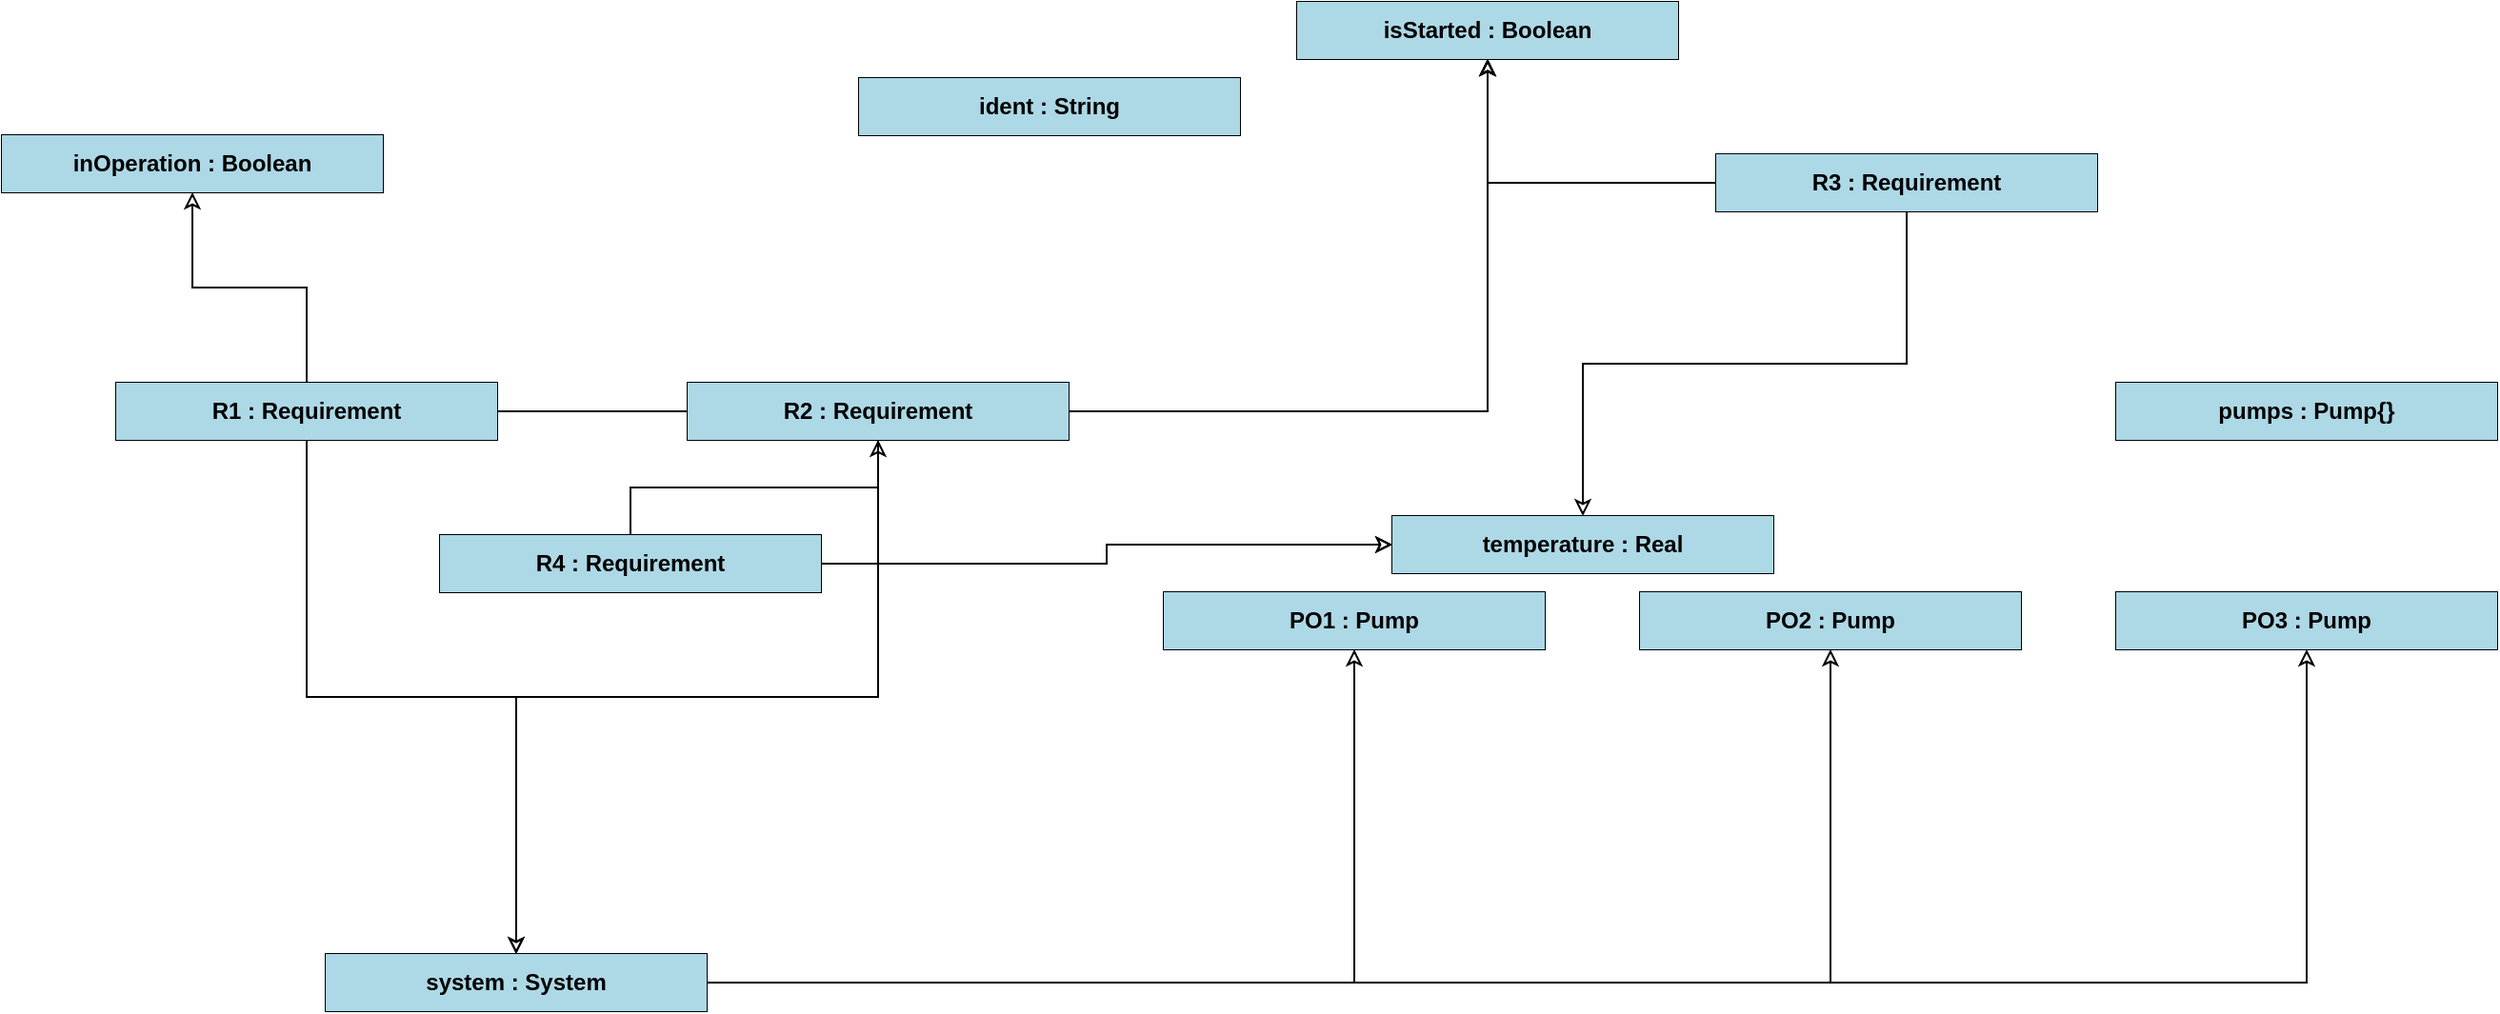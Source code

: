 <mxfile>
    <diagram id="d1753266723993" name="Page-1">
        <mxGraphModel dx="1685" dy="1613" grid="1" gridSize="10" guides="1" tooltips="1" connect="1" arrows="1" fold="1" page="1" pageScale="1" pageWidth="850" pageHeight="1100" math="0" shadow="0">
            <root>
                <mxCell id="0"/>
                <mxCell id="1" parent="0"/>
                <mxCell id="table_ident" style="shape=table;container=1;recursiveResize=0;strokeColor=#000;" parent="1" vertex="1">
                    <mxGeometry x="150" y="30" width="200" height="30" as="geometry"/>
                </mxCell>
                <mxCell id="r0" style="shape=tableRow;startSize=0;fillColor=none;" parent="table_ident" vertex="1">
                    <mxGeometry width="200" height="30" as="geometry"/>
                </mxCell>
                <mxCell id="c1" value="&lt;b&gt;ident : String&lt;/b&gt;" style="html=1;verticalAlign=middle;whiteSpace=wrap;overflow=visible;align=center;fillColor=#ADD8E6;strokeColor=none" parent="r0" vertex="1">
                    <mxGeometry width="200" height="30" as="geometry"/>
                </mxCell>
                <mxCell id="table_isStarted" style="shape=table;container=1;recursiveResize=0;strokeColor=#000;" parent="1" vertex="1">
                    <mxGeometry x="380" y="-10" width="200" height="30" as="geometry"/>
                </mxCell>
                <mxCell id="r2" style="shape=tableRow;startSize=0;fillColor=none;" parent="table_isStarted" vertex="1">
                    <mxGeometry width="200" height="30" as="geometry"/>
                </mxCell>
                <mxCell id="c3" value="&lt;b&gt;isStarted : Boolean&lt;/b&gt;" style="html=1;verticalAlign=middle;whiteSpace=wrap;overflow=visible;align=center;fillColor=#ADD8E6;strokeColor=none" parent="r2" vertex="1">
                    <mxGeometry width="200" height="30" as="geometry"/>
                </mxCell>
                <mxCell id="table_temperature" style="shape=table;container=1;recursiveResize=0;strokeColor=#000;" parent="1" vertex="1">
                    <mxGeometry x="430" y="260" width="200" height="30" as="geometry"/>
                </mxCell>
                <mxCell id="r4" style="shape=tableRow;startSize=0;fillColor=none;" parent="table_temperature" vertex="1">
                    <mxGeometry width="200" height="30" as="geometry"/>
                </mxCell>
                <mxCell id="c5" value="&lt;b&gt;temperature : Real&lt;/b&gt;" style="html=1;verticalAlign=middle;whiteSpace=wrap;overflow=visible;align=center;fillColor=#ADD8E6;strokeColor=none" parent="r4" vertex="1">
                    <mxGeometry width="200" height="30" as="geometry"/>
                </mxCell>
                <mxCell id="table_R1" style="shape=table;container=1;recursiveResize=0;strokeColor=#000;" parent="1" vertex="1">
                    <mxGeometry x="-240" y="190" width="200" height="30" as="geometry"/>
                </mxCell>
                <mxCell id="r6" style="shape=tableRow;startSize=0;fillColor=none;" parent="table_R1" vertex="1">
                    <mxGeometry width="200" height="30" as="geometry"/>
                </mxCell>
                <mxCell id="c7" value="&lt;b&gt;R1 : Requirement&lt;/b&gt;" style="html=1;verticalAlign=middle;whiteSpace=wrap;overflow=visible;align=center;fillColor=#ADD8E6;strokeColor=none" parent="r6" vertex="1">
                    <mxGeometry width="200" height="30" as="geometry"/>
                </mxCell>
                <mxCell id="table_R2" style="shape=table;container=1;recursiveResize=0;strokeColor=#000;" parent="1" vertex="1">
                    <mxGeometry x="60" y="190" width="200" height="30" as="geometry"/>
                </mxCell>
                <mxCell id="r8" style="shape=tableRow;startSize=0;fillColor=none;" parent="table_R2" vertex="1">
                    <mxGeometry width="200" height="30" as="geometry"/>
                </mxCell>
                <mxCell id="table_R3" style="shape=table;container=1;recursiveResize=0;strokeColor=#000;" parent="1" vertex="1">
                    <mxGeometry x="600" y="70" width="200" height="30" as="geometry"/>
                </mxCell>
                <mxCell id="r10" style="shape=tableRow;startSize=0;fillColor=none;" parent="table_R3" vertex="1">
                    <mxGeometry width="200" height="30" as="geometry"/>
                </mxCell>
                <mxCell id="c11" value="&lt;b&gt;R3 : Requirement&lt;/b&gt;" style="html=1;verticalAlign=middle;whiteSpace=wrap;overflow=visible;align=center;fillColor=#ADD8E6;strokeColor=none" parent="r10" vertex="1">
                    <mxGeometry width="200" height="30" as="geometry"/>
                </mxCell>
                <mxCell id="table_R4" style="shape=table;container=1;recursiveResize=0;strokeColor=#000;" parent="1" vertex="1">
                    <mxGeometry x="-70" y="270" width="200" height="30" as="geometry"/>
                </mxCell>
                <mxCell id="r12" style="shape=tableRow;startSize=0;fillColor=none;" parent="table_R4" vertex="1">
                    <mxGeometry width="200" height="30" as="geometry"/>
                </mxCell>
                <mxCell id="c13" value="&lt;b&gt;R4 : Requirement&lt;/b&gt;" style="html=1;verticalAlign=middle;whiteSpace=wrap;overflow=visible;align=center;fillColor=#ADD8E6;strokeColor=none" parent="r12" vertex="1">
                    <mxGeometry width="200" height="30" as="geometry"/>
                </mxCell>
                <mxCell id="table_pumps" style="shape=table;container=1;recursiveResize=0;strokeColor=#000;" parent="1" vertex="1">
                    <mxGeometry x="810" y="190" width="200" height="30" as="geometry"/>
                </mxCell>
                <mxCell id="r14" style="shape=tableRow;startSize=0;fillColor=none;" parent="table_pumps" vertex="1">
                    <mxGeometry width="200" height="30" as="geometry"/>
                </mxCell>
                <mxCell id="c15" value="&lt;b&gt;pumps : Pump{}&lt;/b&gt;" style="html=1;verticalAlign=middle;whiteSpace=wrap;overflow=visible;align=center;fillColor=#ADD8E6;strokeColor=none" parent="r14" vertex="1">
                    <mxGeometry width="200" height="30" as="geometry"/>
                </mxCell>
                <mxCell id="table_inOperation" style="shape=table;container=1;recursiveResize=0;strokeColor=#000;" parent="1" vertex="1">
                    <mxGeometry x="-300" y="60" width="200" height="30" as="geometry"/>
                </mxCell>
                <mxCell id="r16" style="shape=tableRow;startSize=0;fillColor=none;" parent="table_inOperation" vertex="1">
                    <mxGeometry width="200" height="30" as="geometry"/>
                </mxCell>
                <mxCell id="c17" value="&lt;b&gt;inOperation : Boolean&lt;/b&gt;" style="html=1;verticalAlign=middle;whiteSpace=wrap;overflow=visible;align=center;fillColor=#ADD8E6;strokeColor=none" parent="r16" vertex="1">
                    <mxGeometry width="200" height="30" as="geometry"/>
                </mxCell>
                <mxCell id="table_PO1" style="shape=table;container=1;recursiveResize=0;strokeColor=#000;" parent="1" vertex="1">
                    <mxGeometry x="310" y="300" width="200" height="30" as="geometry"/>
                </mxCell>
                <mxCell id="r18" style="shape=tableRow;startSize=0;fillColor=none;" parent="table_PO1" vertex="1">
                    <mxGeometry width="200" height="30" as="geometry"/>
                </mxCell>
                <mxCell id="c19" value="&lt;b&gt;PO1 : Pump&lt;/b&gt;" style="html=1;verticalAlign=middle;whiteSpace=wrap;overflow=visible;align=center;fillColor=#ADD8E6;strokeColor=none" parent="r18" vertex="1">
                    <mxGeometry width="200" height="30" as="geometry"/>
                </mxCell>
                <mxCell id="table_PO2" style="shape=table;container=1;recursiveResize=0;strokeColor=#000;" parent="1" vertex="1">
                    <mxGeometry x="560" y="300" width="200" height="30" as="geometry"/>
                </mxCell>
                <mxCell id="r20" style="shape=tableRow;startSize=0;fillColor=none;" parent="table_PO2" vertex="1">
                    <mxGeometry width="200" height="30" as="geometry"/>
                </mxCell>
                <mxCell id="c21" value="&lt;b&gt;PO2 : Pump&lt;/b&gt;" style="html=1;verticalAlign=middle;whiteSpace=wrap;overflow=visible;align=center;fillColor=#ADD8E6;strokeColor=none" parent="r20" vertex="1">
                    <mxGeometry width="200" height="30" as="geometry"/>
                </mxCell>
                <mxCell id="table_PO3" style="shape=table;container=1;recursiveResize=0;strokeColor=#000;" parent="1" vertex="1">
                    <mxGeometry x="810" y="300" width="200" height="30" as="geometry"/>
                </mxCell>
                <mxCell id="r22" style="shape=tableRow;startSize=0;fillColor=none;" parent="table_PO3" vertex="1">
                    <mxGeometry width="200" height="30" as="geometry"/>
                </mxCell>
                <mxCell id="c23" value="&lt;b&gt;PO3 : Pump&lt;/b&gt;" style="html=1;verticalAlign=middle;whiteSpace=wrap;overflow=visible;align=center;fillColor=#ADD8E6;strokeColor=none" parent="r22" vertex="1">
                    <mxGeometry width="200" height="30" as="geometry"/>
                </mxCell>
                <mxCell id="table_system" style="shape=table;container=1;recursiveResize=0;strokeColor=#000;" parent="1" vertex="1">
                    <mxGeometry x="-130" y="490" width="200" height="30" as="geometry"/>
                </mxCell>
                <mxCell id="r24" style="shape=tableRow;startSize=0;fillColor=none;" parent="table_system" vertex="1">
                    <mxGeometry width="200" height="30" as="geometry"/>
                </mxCell>
                <mxCell id="c25" value="&lt;b&gt;system : System&lt;/b&gt;" style="html=1;verticalAlign=middle;whiteSpace=wrap;overflow=visible;align=center;fillColor=#ADD8E6;strokeColor=none" parent="r24" vertex="1">
                    <mxGeometry width="200" height="30" as="geometry"/>
                </mxCell>
                <mxCell id="edge0" style="edgeStyle=orthogonalEdgeStyle;rounded=0;strokeColor=#000;endArrow=classic;endFill=0;" parent="1" source="table_R1" target="table_system" edge="1">
                    <mxGeometry relative="1" as="geometry"/>
                </mxCell>
                <mxCell id="edge1" style="edgeStyle=orthogonalEdgeStyle;rounded=0;strokeColor=#000;endArrow=classic;endFill=0;" parent="1" source="table_R1" target="table_inOperation" edge="1">
                    <mxGeometry relative="1" as="geometry"/>
                </mxCell>
                <mxCell id="edge2" style="edgeStyle=orthogonalEdgeStyle;rounded=0;strokeColor=#000;endArrow=classic;endFill=0;" parent="1" source="table_R1" edge="1">
                    <mxGeometry relative="1" as="geometry"/>
                </mxCell>
                <mxCell id="edge3" style="edgeStyle=orthogonalEdgeStyle;rounded=0;strokeColor=#000;endArrow=classic;endFill=0;" parent="1" source="table_R1" target="table_isStarted" edge="1">
                    <mxGeometry relative="1" as="geometry"/>
                </mxCell>
                <mxCell id="edge4" style="edgeStyle=orthogonalEdgeStyle;rounded=0;strokeColor=#000;endArrow=classic;endFill=0;" parent="1" source="table_R2" edge="1">
                    <mxGeometry relative="1" as="geometry"/>
                </mxCell>
                <mxCell id="edge5" style="edgeStyle=orthogonalEdgeStyle;rounded=0;strokeColor=#000;endArrow=classic;endFill=0;" parent="1" source="table_R2" target="table_isStarted" edge="1">
                    <mxGeometry relative="1" as="geometry"/>
                </mxCell>
                <mxCell id="edge6" style="edgeStyle=orthogonalEdgeStyle;rounded=0;strokeColor=#000;endArrow=classic;endFill=0;" parent="1" source="table_R2" edge="1">
                    <mxGeometry relative="1" as="geometry"/>
                </mxCell>
                <mxCell id="edge7" style="edgeStyle=orthogonalEdgeStyle;rounded=0;strokeColor=#000;endArrow=classic;endFill=0;" parent="1" source="table_R2" edge="1">
                    <mxGeometry relative="1" as="geometry"/>
                </mxCell>
                <mxCell id="edge8" style="edgeStyle=orthogonalEdgeStyle;rounded=0;strokeColor=#000;endArrow=classic;endFill=0;" parent="1" source="table_R2" target="table_isStarted" edge="1">
                    <mxGeometry relative="1" as="geometry"/>
                </mxCell>
                <mxCell id="edge9" style="edgeStyle=orthogonalEdgeStyle;rounded=0;strokeColor=#000;endArrow=classic;endFill=0;" parent="1" source="table_R3" edge="1">
                    <mxGeometry relative="1" as="geometry"/>
                </mxCell>
                <mxCell id="edge10" style="edgeStyle=orthogonalEdgeStyle;rounded=0;strokeColor=#000;endArrow=classic;endFill=0;" parent="1" source="table_R3" target="table_isStarted" edge="1">
                    <mxGeometry relative="1" as="geometry"/>
                </mxCell>
                <mxCell id="edge11" style="edgeStyle=orthogonalEdgeStyle;rounded=0;strokeColor=#000;endArrow=classic;endFill=0;" parent="1" source="table_R3" edge="1">
                    <mxGeometry relative="1" as="geometry"/>
                </mxCell>
                <mxCell id="edge12" style="edgeStyle=orthogonalEdgeStyle;rounded=0;strokeColor=#000;endArrow=classic;endFill=0;" parent="1" source="table_R3" target="table_temperature" edge="1">
                    <mxGeometry relative="1" as="geometry"/>
                </mxCell>
                <mxCell id="edge13" style="edgeStyle=orthogonalEdgeStyle;rounded=0;strokeColor=#000;endArrow=classic;endFill=0;" parent="1" source="table_R3" edge="1">
                    <mxGeometry relative="1" as="geometry"/>
                </mxCell>
                <mxCell id="edge14" style="edgeStyle=orthogonalEdgeStyle;rounded=0;strokeColor=#000;endArrow=classic;endFill=0;" parent="1" source="c9" target="table_system" edge="1">
                    <mxGeometry relative="1" as="geometry"/>
                </mxCell>
                <mxCell id="edge15" style="edgeStyle=orthogonalEdgeStyle;rounded=0;strokeColor=#000;endArrow=classic;endFill=0;" parent="1" source="table_R4" edge="1">
                    <mxGeometry relative="1" as="geometry"/>
                </mxCell>
                <mxCell id="edge16" style="edgeStyle=orthogonalEdgeStyle;rounded=0;strokeColor=#000;endArrow=classic;endFill=0;" parent="1" source="table_R4" edge="1">
                    <mxGeometry relative="1" as="geometry"/>
                </mxCell>
                <mxCell id="edge17" style="edgeStyle=orthogonalEdgeStyle;rounded=0;strokeColor=#000;endArrow=classic;endFill=0;" parent="1" source="table_R4" target="table_temperature" edge="1">
                    <mxGeometry relative="1" as="geometry"/>
                </mxCell>
                <mxCell id="edge18" style="edgeStyle=orthogonalEdgeStyle;rounded=0;strokeColor=#000;endArrow=classic;endFill=0;" parent="1" source="table_R4" edge="1">
                    <mxGeometry relative="1" as="geometry"/>
                </mxCell>
                <mxCell id="edge19" style="edgeStyle=orthogonalEdgeStyle;rounded=0;strokeColor=#000;endArrow=classic;endFill=0;" parent="1" source="table_R4" edge="1">
                    <mxGeometry relative="1" as="geometry"/>
                </mxCell>
                <mxCell id="edge20" style="edgeStyle=orthogonalEdgeStyle;rounded=0;strokeColor=#000;endArrow=classic;endFill=0;" parent="1" source="table_R4" edge="1">
                    <mxGeometry relative="1" as="geometry"/>
                </mxCell>
                <mxCell id="edge21" style="edgeStyle=orthogonalEdgeStyle;rounded=0;strokeColor=#000;endArrow=classic;endFill=0;" parent="1" source="table_R4" target="table_temperature" edge="1">
                    <mxGeometry relative="1" as="geometry"/>
                </mxCell>
                <mxCell id="edge22" style="edgeStyle=orthogonalEdgeStyle;rounded=0;strokeColor=#000;endArrow=classic;endFill=0;" parent="1" source="table_R4" edge="1">
                    <mxGeometry relative="1" as="geometry"/>
                </mxCell>
                <mxCell id="edge23" style="edgeStyle=orthogonalEdgeStyle;rounded=0;strokeColor=#000;endArrow=classic;endFill=0;" parent="1" source="table_R4" edge="1">
                    <mxGeometry relative="1" as="geometry"/>
                </mxCell>
                <mxCell id="edge24" style="edgeStyle=orthogonalEdgeStyle;rounded=0;strokeColor=#000;endArrow=classic;endFill=0;" parent="1" source="table_pumps" edge="1">
                    <mxGeometry relative="1" as="geometry"/>
                </mxCell>
                <mxCell id="edge25" style="edgeStyle=orthogonalEdgeStyle;rounded=0;strokeColor=#000;endArrow=classic;endFill=0;" parent="1" source="table_PO1" edge="1">
                    <mxGeometry relative="1" as="geometry"/>
                </mxCell>
                <mxCell id="edge26" style="edgeStyle=orthogonalEdgeStyle;rounded=0;strokeColor=#000;endArrow=classic;endFill=0;" parent="1" source="table_PO2" edge="1">
                    <mxGeometry relative="1" as="geometry"/>
                </mxCell>
                <mxCell id="edge27" style="edgeStyle=orthogonalEdgeStyle;rounded=0;strokeColor=#000;endArrow=classic;endFill=0;" parent="1" source="table_PO3" edge="1">
                    <mxGeometry relative="1" as="geometry"/>
                </mxCell>
                <mxCell id="edge28" style="edgeStyle=orthogonalEdgeStyle;rounded=0;strokeColor=#000;endArrow=classic;endFill=0;" parent="1" source="table_system" edge="1">
                    <mxGeometry relative="1" as="geometry"/>
                </mxCell>
                <mxCell id="edge29" style="edgeStyle=orthogonalEdgeStyle;rounded=0;strokeColor=#000;endArrow=classic;endFill=0;" parent="1" source="table_system" target="table_PO1" edge="1">
                    <mxGeometry relative="1" as="geometry"/>
                </mxCell>
                <mxCell id="edge30" style="edgeStyle=orthogonalEdgeStyle;rounded=0;strokeColor=#000;endArrow=classic;endFill=0;" parent="1" source="table_system" target="table_PO2" edge="1">
                    <mxGeometry relative="1" as="geometry"/>
                </mxCell>
                <mxCell id="edge31" style="edgeStyle=orthogonalEdgeStyle;rounded=0;strokeColor=#000;endArrow=classic;endFill=0;" parent="1" source="table_system" target="table_PO3" edge="1">
                    <mxGeometry relative="1" as="geometry"/>
                </mxCell>
                <mxCell id="2" value="" style="edgeStyle=orthogonalEdgeStyle;rounded=0;strokeColor=#000;endArrow=classic;endFill=0;" edge="1" parent="1" source="table_R4" target="c9">
                    <mxGeometry relative="1" as="geometry">
                        <mxPoint x="560" y="205" as="sourcePoint"/>
                        <mxPoint x="-30" y="490" as="targetPoint"/>
                    </mxGeometry>
                </mxCell>
                <mxCell id="c9" value="&lt;b&gt;R2 : Requirement&lt;/b&gt;" style="html=1;verticalAlign=middle;whiteSpace=wrap;overflow=visible;align=center;fillColor=#ADD8E6;strokeColor=none" parent="1" vertex="1">
                    <mxGeometry x="60" y="190" width="200" height="30" as="geometry"/>
                </mxCell>
            </root>
        </mxGraphModel>
    </diagram>
</mxfile>